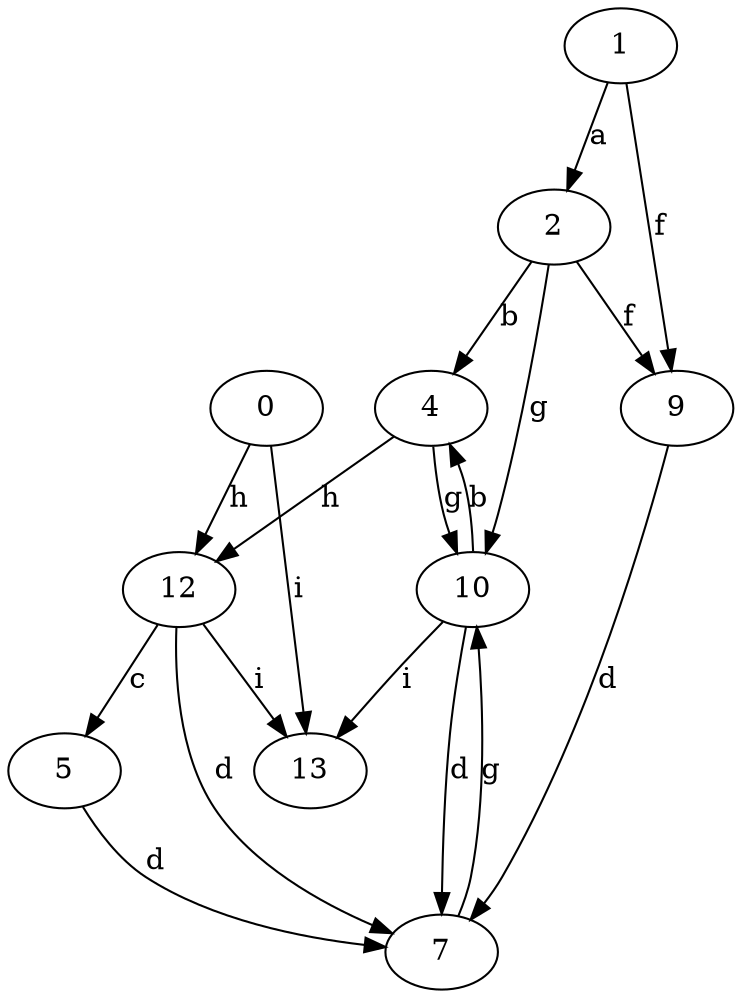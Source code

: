 strict digraph  {
1;
2;
0;
4;
5;
7;
9;
10;
12;
13;
1 -> 2  [label=a];
1 -> 9  [label=f];
2 -> 4  [label=b];
2 -> 9  [label=f];
2 -> 10  [label=g];
0 -> 12  [label=h];
0 -> 13  [label=i];
4 -> 10  [label=g];
4 -> 12  [label=h];
5 -> 7  [label=d];
7 -> 10  [label=g];
9 -> 7  [label=d];
10 -> 4  [label=b];
10 -> 7  [label=d];
10 -> 13  [label=i];
12 -> 5  [label=c];
12 -> 7  [label=d];
12 -> 13  [label=i];
}

